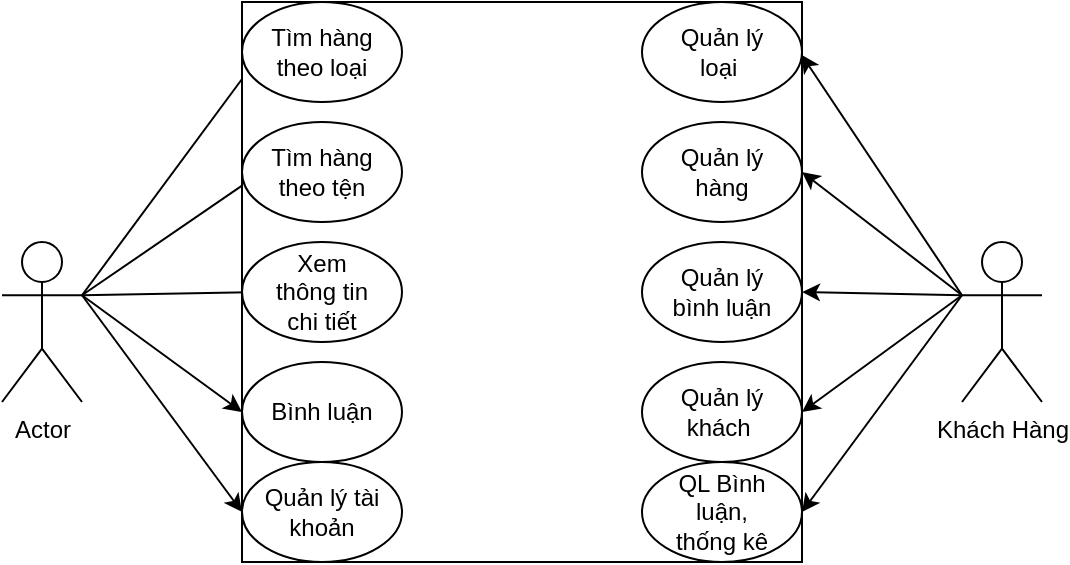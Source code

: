 <mxfile version="24.7.2" type="device">
  <diagram name="Page-1" id="-lJSmdrii-jbLpQghmZH">
    <mxGraphModel dx="1036" dy="595" grid="1" gridSize="10" guides="1" tooltips="1" connect="1" arrows="1" fold="1" page="1" pageScale="1" pageWidth="850" pageHeight="1100" math="0" shadow="0">
      <root>
        <mxCell id="0" />
        <mxCell id="1" parent="0" />
        <mxCell id="LXsdI-iRceLIJ1sz6DLp-29" style="rounded=0;orthogonalLoop=1;jettySize=auto;html=1;exitX=1;exitY=0.333;exitDx=0;exitDy=0;exitPerimeter=0;entryX=0;entryY=0.5;entryDx=0;entryDy=0;" parent="1" source="LXsdI-iRceLIJ1sz6DLp-1" target="LXsdI-iRceLIJ1sz6DLp-18" edge="1">
          <mxGeometry relative="1" as="geometry" />
        </mxCell>
        <mxCell id="LXsdI-iRceLIJ1sz6DLp-30" style="rounded=0;orthogonalLoop=1;jettySize=auto;html=1;exitX=1;exitY=0.333;exitDx=0;exitDy=0;exitPerimeter=0;entryX=0;entryY=0.5;entryDx=0;entryDy=0;" parent="1" source="LXsdI-iRceLIJ1sz6DLp-1" target="LXsdI-iRceLIJ1sz6DLp-17" edge="1">
          <mxGeometry relative="1" as="geometry" />
        </mxCell>
        <mxCell id="LXsdI-iRceLIJ1sz6DLp-31" style="rounded=0;orthogonalLoop=1;jettySize=auto;html=1;exitX=1;exitY=0.333;exitDx=0;exitDy=0;exitPerimeter=0;entryX=0;entryY=0.5;entryDx=0;entryDy=0;" parent="1" source="LXsdI-iRceLIJ1sz6DLp-1" target="LXsdI-iRceLIJ1sz6DLp-19" edge="1">
          <mxGeometry relative="1" as="geometry" />
        </mxCell>
        <mxCell id="LXsdI-iRceLIJ1sz6DLp-32" style="rounded=0;orthogonalLoop=1;jettySize=auto;html=1;exitX=1;exitY=0.333;exitDx=0;exitDy=0;exitPerimeter=0;entryX=0;entryY=0.5;entryDx=0;entryDy=0;" parent="1" source="LXsdI-iRceLIJ1sz6DLp-1" target="LXsdI-iRceLIJ1sz6DLp-13" edge="1">
          <mxGeometry relative="1" as="geometry" />
        </mxCell>
        <mxCell id="LXsdI-iRceLIJ1sz6DLp-33" style="rounded=0;orthogonalLoop=1;jettySize=auto;html=1;exitX=1;exitY=0.333;exitDx=0;exitDy=0;exitPerimeter=0;entryX=0;entryY=0.5;entryDx=0;entryDy=0;" parent="1" source="LXsdI-iRceLIJ1sz6DLp-1" target="LXsdI-iRceLIJ1sz6DLp-16" edge="1">
          <mxGeometry relative="1" as="geometry" />
        </mxCell>
        <mxCell id="LXsdI-iRceLIJ1sz6DLp-1" value="Actor" style="shape=umlActor;verticalLabelPosition=bottom;verticalAlign=top;html=1;outlineConnect=0;" parent="1" vertex="1">
          <mxGeometry x="80" y="200" width="40" height="80" as="geometry" />
        </mxCell>
        <mxCell id="LXsdI-iRceLIJ1sz6DLp-3" value="" style="whiteSpace=wrap;html=1;aspect=fixed;" parent="1" vertex="1">
          <mxGeometry x="200" y="80" width="280" height="280" as="geometry" />
        </mxCell>
        <mxCell id="LXsdI-iRceLIJ1sz6DLp-35" style="rounded=0;orthogonalLoop=1;jettySize=auto;html=1;exitX=0;exitY=0.333;exitDx=0;exitDy=0;exitPerimeter=0;entryX=1;entryY=0.5;entryDx=0;entryDy=0;" parent="1" source="LXsdI-iRceLIJ1sz6DLp-4" target="LXsdI-iRceLIJ1sz6DLp-9" edge="1">
          <mxGeometry relative="1" as="geometry" />
        </mxCell>
        <mxCell id="LXsdI-iRceLIJ1sz6DLp-36" style="rounded=0;orthogonalLoop=1;jettySize=auto;html=1;exitX=0;exitY=0.333;exitDx=0;exitDy=0;exitPerimeter=0;entryX=1;entryY=0.5;entryDx=0;entryDy=0;" parent="1" source="LXsdI-iRceLIJ1sz6DLp-4" target="LXsdI-iRceLIJ1sz6DLp-10" edge="1">
          <mxGeometry relative="1" as="geometry" />
        </mxCell>
        <mxCell id="LXsdI-iRceLIJ1sz6DLp-37" style="rounded=0;orthogonalLoop=1;jettySize=auto;html=1;exitX=0;exitY=0.333;exitDx=0;exitDy=0;exitPerimeter=0;entryX=1;entryY=0.5;entryDx=0;entryDy=0;" parent="1" source="LXsdI-iRceLIJ1sz6DLp-4" target="LXsdI-iRceLIJ1sz6DLp-11" edge="1">
          <mxGeometry relative="1" as="geometry" />
        </mxCell>
        <mxCell id="LXsdI-iRceLIJ1sz6DLp-38" style="rounded=0;orthogonalLoop=1;jettySize=auto;html=1;exitX=0;exitY=0.333;exitDx=0;exitDy=0;exitPerimeter=0;entryX=1;entryY=0.5;entryDx=0;entryDy=0;" parent="1" source="LXsdI-iRceLIJ1sz6DLp-4" target="LXsdI-iRceLIJ1sz6DLp-12" edge="1">
          <mxGeometry relative="1" as="geometry" />
        </mxCell>
        <mxCell id="LXsdI-iRceLIJ1sz6DLp-4" value="Khách Hàng" style="shape=umlActor;verticalLabelPosition=bottom;verticalAlign=top;html=1;outlineConnect=0;" parent="1" vertex="1">
          <mxGeometry x="560" y="200" width="40" height="80" as="geometry" />
        </mxCell>
        <mxCell id="LXsdI-iRceLIJ1sz6DLp-6" value="" style="ellipse;whiteSpace=wrap;html=1;" parent="1" vertex="1">
          <mxGeometry x="200" y="80" width="80" height="50" as="geometry" />
        </mxCell>
        <mxCell id="LXsdI-iRceLIJ1sz6DLp-8" value="" style="ellipse;whiteSpace=wrap;html=1;" parent="1" vertex="1">
          <mxGeometry x="400" y="80" width="80" height="50" as="geometry" />
        </mxCell>
        <mxCell id="LXsdI-iRceLIJ1sz6DLp-9" value="" style="ellipse;whiteSpace=wrap;html=1;" parent="1" vertex="1">
          <mxGeometry x="400" y="140" width="80" height="50" as="geometry" />
        </mxCell>
        <mxCell id="LXsdI-iRceLIJ1sz6DLp-10" value="" style="ellipse;whiteSpace=wrap;html=1;" parent="1" vertex="1">
          <mxGeometry x="400" y="200" width="80" height="50" as="geometry" />
        </mxCell>
        <mxCell id="LXsdI-iRceLIJ1sz6DLp-11" value="" style="ellipse;whiteSpace=wrap;html=1;" parent="1" vertex="1">
          <mxGeometry x="400" y="260" width="80" height="50" as="geometry" />
        </mxCell>
        <mxCell id="LXsdI-iRceLIJ1sz6DLp-12" value="" style="ellipse;whiteSpace=wrap;html=1;" parent="1" vertex="1">
          <mxGeometry x="400" y="310" width="80" height="50" as="geometry" />
        </mxCell>
        <mxCell id="LXsdI-iRceLIJ1sz6DLp-13" value="" style="ellipse;whiteSpace=wrap;html=1;" parent="1" vertex="1">
          <mxGeometry x="200" y="260" width="80" height="50" as="geometry" />
        </mxCell>
        <mxCell id="LXsdI-iRceLIJ1sz6DLp-14" value="" style="ellipse;whiteSpace=wrap;html=1;" parent="1" vertex="1">
          <mxGeometry x="200" y="200" width="80" height="50" as="geometry" />
        </mxCell>
        <mxCell id="LXsdI-iRceLIJ1sz6DLp-15" value="" style="ellipse;whiteSpace=wrap;html=1;" parent="1" vertex="1">
          <mxGeometry x="200" y="140" width="80" height="50" as="geometry" />
        </mxCell>
        <mxCell id="LXsdI-iRceLIJ1sz6DLp-16" value="" style="ellipse;whiteSpace=wrap;html=1;" parent="1" vertex="1">
          <mxGeometry x="200" y="310" width="80" height="50" as="geometry" />
        </mxCell>
        <mxCell id="LXsdI-iRceLIJ1sz6DLp-17" value="Tìm hàng theo tện" style="text;html=1;align=center;verticalAlign=middle;whiteSpace=wrap;rounded=0;" parent="1" vertex="1">
          <mxGeometry x="210" y="150" width="60" height="30" as="geometry" />
        </mxCell>
        <mxCell id="LXsdI-iRceLIJ1sz6DLp-18" value="Tìm hàng theo loại" style="text;html=1;align=center;verticalAlign=middle;whiteSpace=wrap;rounded=0;" parent="1" vertex="1">
          <mxGeometry x="210" y="90" width="60" height="30" as="geometry" />
        </mxCell>
        <mxCell id="LXsdI-iRceLIJ1sz6DLp-19" value="Xem thông tin chi tiết" style="text;html=1;align=center;verticalAlign=middle;whiteSpace=wrap;rounded=0;" parent="1" vertex="1">
          <mxGeometry x="210" y="210" width="60" height="30" as="geometry" />
        </mxCell>
        <mxCell id="LXsdI-iRceLIJ1sz6DLp-20" value="Bình luận" style="text;html=1;align=center;verticalAlign=middle;whiteSpace=wrap;rounded=0;" parent="1" vertex="1">
          <mxGeometry x="210" y="270" width="60" height="30" as="geometry" />
        </mxCell>
        <mxCell id="LXsdI-iRceLIJ1sz6DLp-21" value="Quản lý tài khoản" style="text;html=1;align=center;verticalAlign=middle;whiteSpace=wrap;rounded=0;" parent="1" vertex="1">
          <mxGeometry x="210" y="320" width="60" height="30" as="geometry" />
        </mxCell>
        <mxCell id="LXsdI-iRceLIJ1sz6DLp-22" value="Quản lý loại&amp;nbsp;" style="text;html=1;align=center;verticalAlign=middle;whiteSpace=wrap;rounded=0;" parent="1" vertex="1">
          <mxGeometry x="410" y="90" width="60" height="30" as="geometry" />
        </mxCell>
        <mxCell id="LXsdI-iRceLIJ1sz6DLp-23" value="Quản lý hàng" style="text;html=1;align=center;verticalAlign=middle;whiteSpace=wrap;rounded=0;" parent="1" vertex="1">
          <mxGeometry x="410" y="150" width="60" height="30" as="geometry" />
        </mxCell>
        <mxCell id="LXsdI-iRceLIJ1sz6DLp-24" value="Quản lý bình luận" style="text;html=1;align=center;verticalAlign=middle;whiteSpace=wrap;rounded=0;" parent="1" vertex="1">
          <mxGeometry x="410" y="210" width="60" height="30" as="geometry" />
        </mxCell>
        <mxCell id="LXsdI-iRceLIJ1sz6DLp-25" value="Quản lý khách&amp;nbsp;" style="text;html=1;align=center;verticalAlign=middle;whiteSpace=wrap;rounded=0;" parent="1" vertex="1">
          <mxGeometry x="410" y="270" width="60" height="30" as="geometry" />
        </mxCell>
        <mxCell id="LXsdI-iRceLIJ1sz6DLp-27" value="QL Bình luận, thống kê" style="text;html=1;align=center;verticalAlign=middle;whiteSpace=wrap;rounded=0;" parent="1" vertex="1">
          <mxGeometry x="410" y="320" width="60" height="30" as="geometry" />
        </mxCell>
        <mxCell id="LXsdI-iRceLIJ1sz6DLp-34" style="rounded=0;orthogonalLoop=1;jettySize=auto;html=1;exitX=0;exitY=0.333;exitDx=0;exitDy=0;exitPerimeter=0;entryX=0.999;entryY=0.094;entryDx=0;entryDy=0;entryPerimeter=0;" parent="1" source="LXsdI-iRceLIJ1sz6DLp-4" target="LXsdI-iRceLIJ1sz6DLp-3" edge="1">
          <mxGeometry relative="1" as="geometry" />
        </mxCell>
      </root>
    </mxGraphModel>
  </diagram>
</mxfile>
